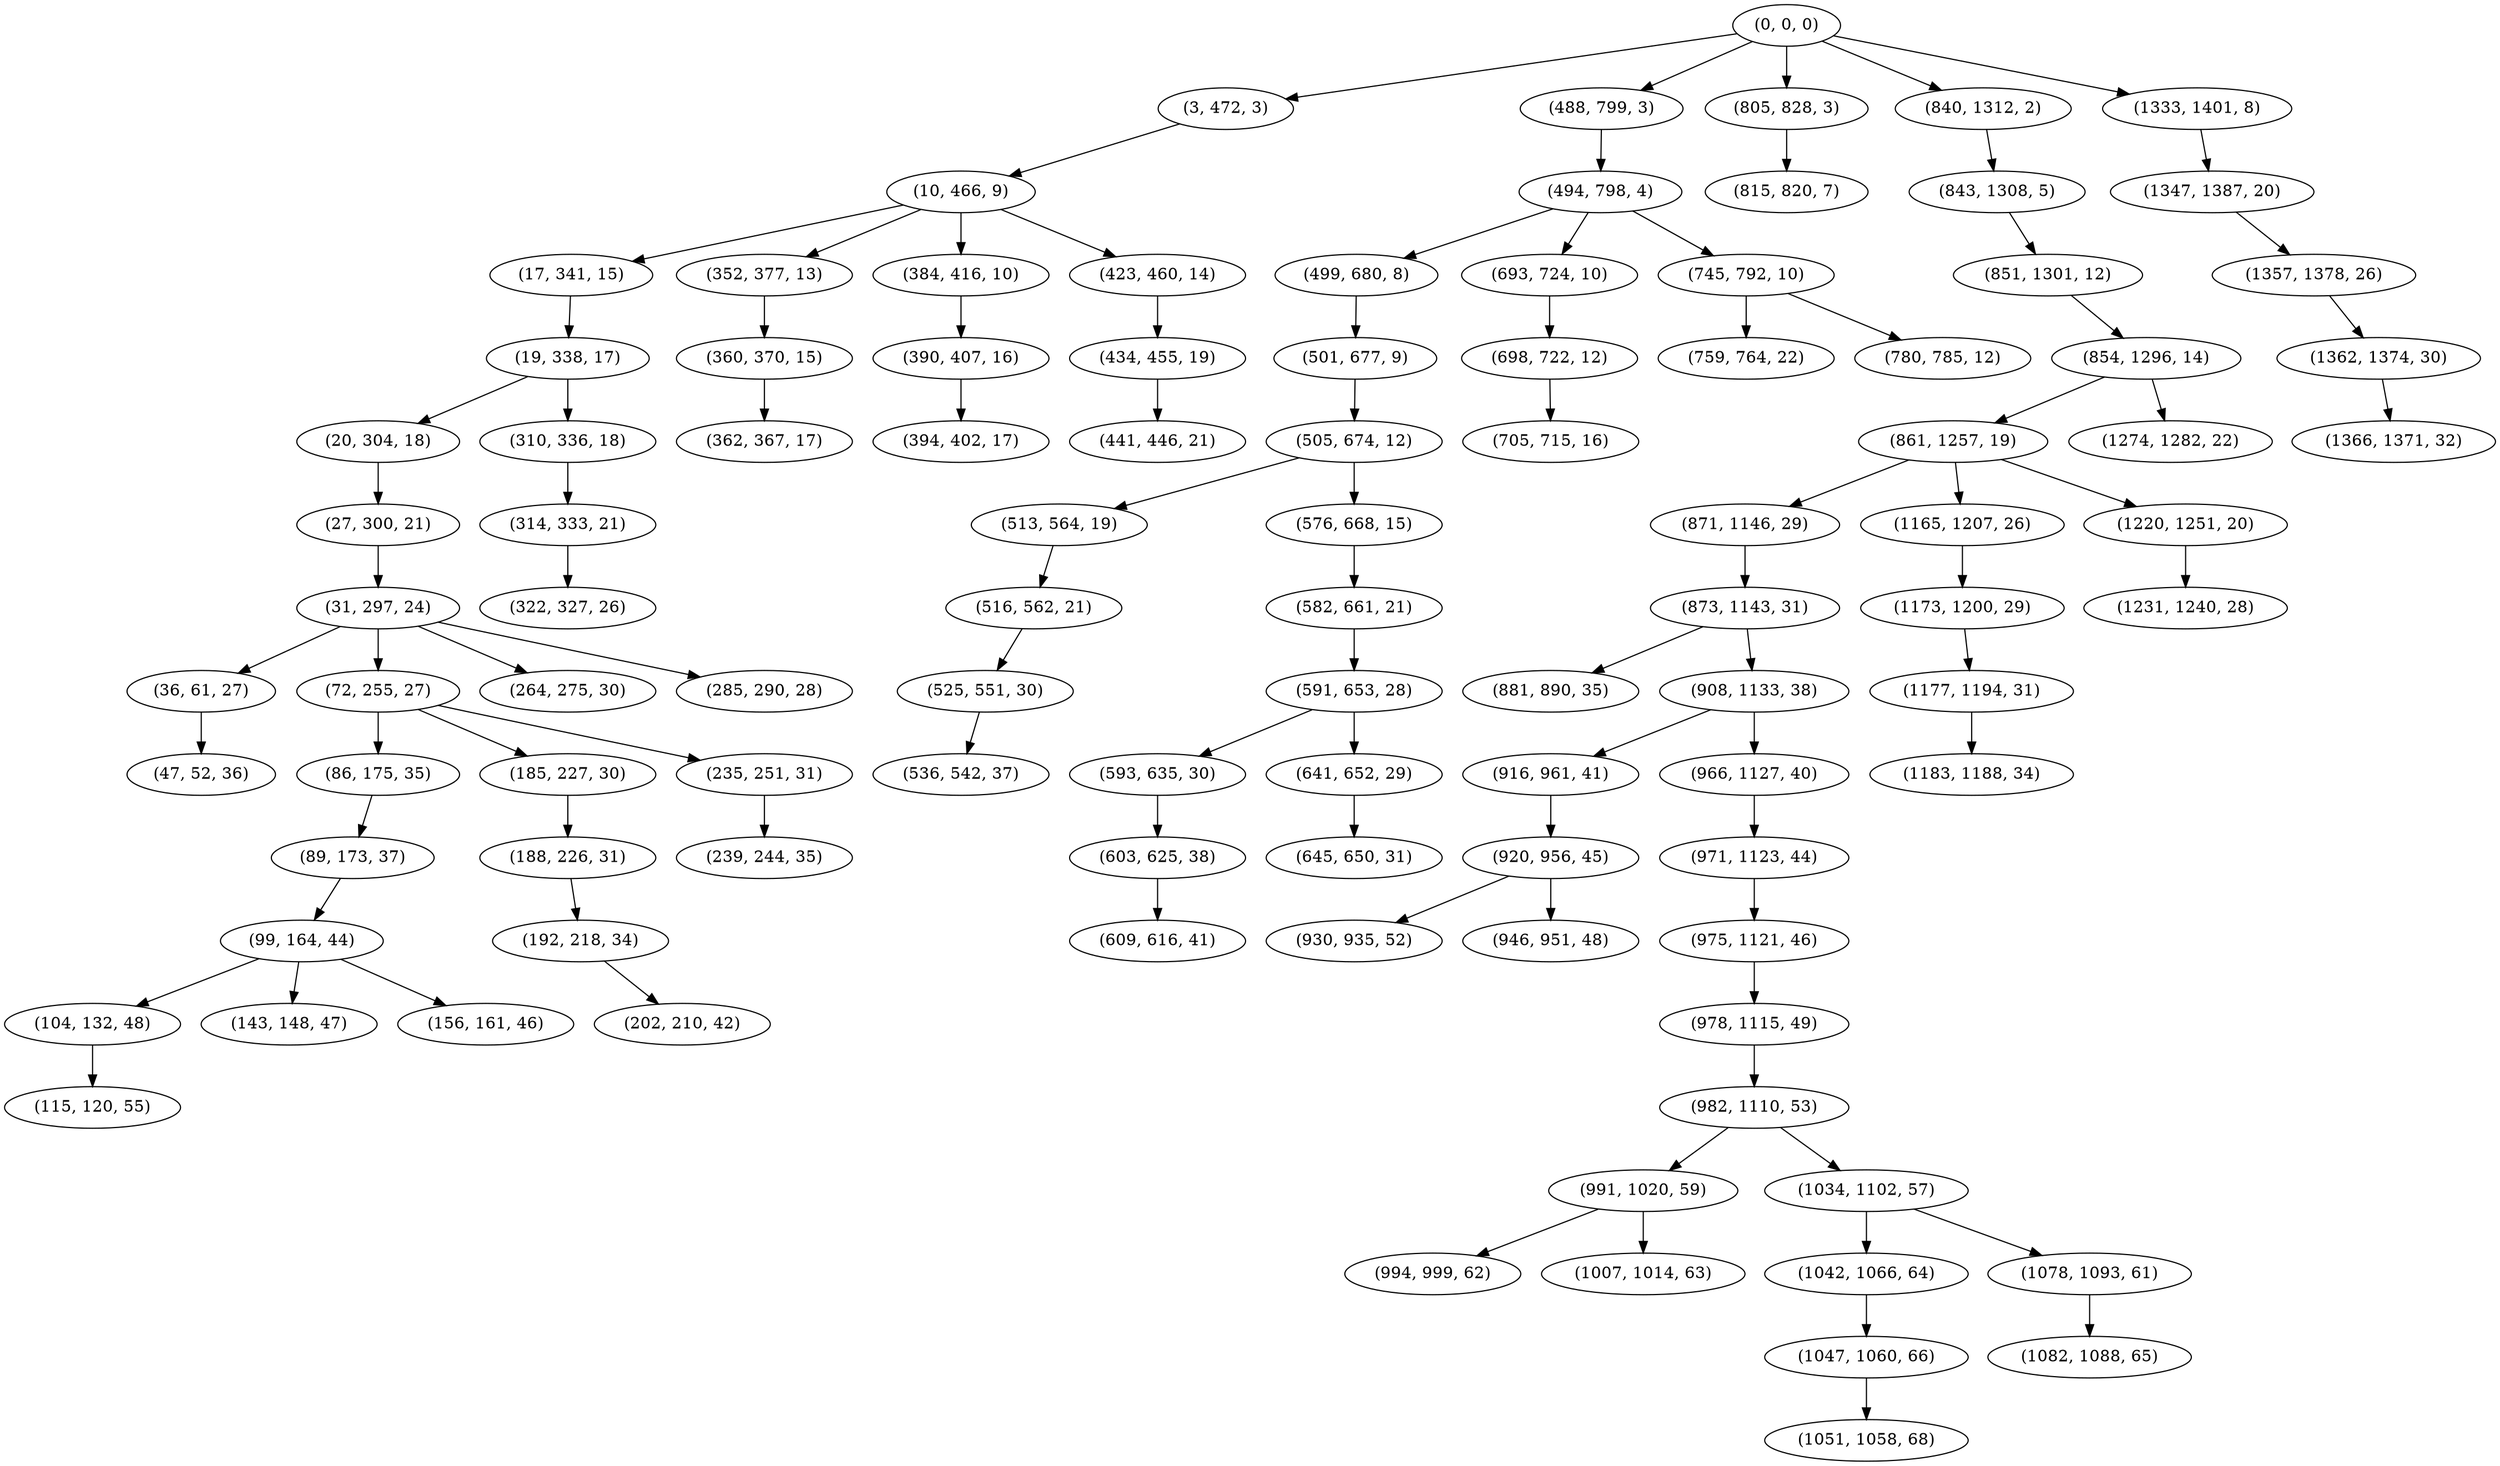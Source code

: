 digraph tree {
    "(0, 0, 0)";
    "(3, 472, 3)";
    "(10, 466, 9)";
    "(17, 341, 15)";
    "(19, 338, 17)";
    "(20, 304, 18)";
    "(27, 300, 21)";
    "(31, 297, 24)";
    "(36, 61, 27)";
    "(47, 52, 36)";
    "(72, 255, 27)";
    "(86, 175, 35)";
    "(89, 173, 37)";
    "(99, 164, 44)";
    "(104, 132, 48)";
    "(115, 120, 55)";
    "(143, 148, 47)";
    "(156, 161, 46)";
    "(185, 227, 30)";
    "(188, 226, 31)";
    "(192, 218, 34)";
    "(202, 210, 42)";
    "(235, 251, 31)";
    "(239, 244, 35)";
    "(264, 275, 30)";
    "(285, 290, 28)";
    "(310, 336, 18)";
    "(314, 333, 21)";
    "(322, 327, 26)";
    "(352, 377, 13)";
    "(360, 370, 15)";
    "(362, 367, 17)";
    "(384, 416, 10)";
    "(390, 407, 16)";
    "(394, 402, 17)";
    "(423, 460, 14)";
    "(434, 455, 19)";
    "(441, 446, 21)";
    "(488, 799, 3)";
    "(494, 798, 4)";
    "(499, 680, 8)";
    "(501, 677, 9)";
    "(505, 674, 12)";
    "(513, 564, 19)";
    "(516, 562, 21)";
    "(525, 551, 30)";
    "(536, 542, 37)";
    "(576, 668, 15)";
    "(582, 661, 21)";
    "(591, 653, 28)";
    "(593, 635, 30)";
    "(603, 625, 38)";
    "(609, 616, 41)";
    "(641, 652, 29)";
    "(645, 650, 31)";
    "(693, 724, 10)";
    "(698, 722, 12)";
    "(705, 715, 16)";
    "(745, 792, 10)";
    "(759, 764, 22)";
    "(780, 785, 12)";
    "(805, 828, 3)";
    "(815, 820, 7)";
    "(840, 1312, 2)";
    "(843, 1308, 5)";
    "(851, 1301, 12)";
    "(854, 1296, 14)";
    "(861, 1257, 19)";
    "(871, 1146, 29)";
    "(873, 1143, 31)";
    "(881, 890, 35)";
    "(908, 1133, 38)";
    "(916, 961, 41)";
    "(920, 956, 45)";
    "(930, 935, 52)";
    "(946, 951, 48)";
    "(966, 1127, 40)";
    "(971, 1123, 44)";
    "(975, 1121, 46)";
    "(978, 1115, 49)";
    "(982, 1110, 53)";
    "(991, 1020, 59)";
    "(994, 999, 62)";
    "(1007, 1014, 63)";
    "(1034, 1102, 57)";
    "(1042, 1066, 64)";
    "(1047, 1060, 66)";
    "(1051, 1058, 68)";
    "(1078, 1093, 61)";
    "(1082, 1088, 65)";
    "(1165, 1207, 26)";
    "(1173, 1200, 29)";
    "(1177, 1194, 31)";
    "(1183, 1188, 34)";
    "(1220, 1251, 20)";
    "(1231, 1240, 28)";
    "(1274, 1282, 22)";
    "(1333, 1401, 8)";
    "(1347, 1387, 20)";
    "(1357, 1378, 26)";
    "(1362, 1374, 30)";
    "(1366, 1371, 32)";
    "(0, 0, 0)" -> "(3, 472, 3)";
    "(0, 0, 0)" -> "(488, 799, 3)";
    "(0, 0, 0)" -> "(805, 828, 3)";
    "(0, 0, 0)" -> "(840, 1312, 2)";
    "(0, 0, 0)" -> "(1333, 1401, 8)";
    "(3, 472, 3)" -> "(10, 466, 9)";
    "(10, 466, 9)" -> "(17, 341, 15)";
    "(10, 466, 9)" -> "(352, 377, 13)";
    "(10, 466, 9)" -> "(384, 416, 10)";
    "(10, 466, 9)" -> "(423, 460, 14)";
    "(17, 341, 15)" -> "(19, 338, 17)";
    "(19, 338, 17)" -> "(20, 304, 18)";
    "(19, 338, 17)" -> "(310, 336, 18)";
    "(20, 304, 18)" -> "(27, 300, 21)";
    "(27, 300, 21)" -> "(31, 297, 24)";
    "(31, 297, 24)" -> "(36, 61, 27)";
    "(31, 297, 24)" -> "(72, 255, 27)";
    "(31, 297, 24)" -> "(264, 275, 30)";
    "(31, 297, 24)" -> "(285, 290, 28)";
    "(36, 61, 27)" -> "(47, 52, 36)";
    "(72, 255, 27)" -> "(86, 175, 35)";
    "(72, 255, 27)" -> "(185, 227, 30)";
    "(72, 255, 27)" -> "(235, 251, 31)";
    "(86, 175, 35)" -> "(89, 173, 37)";
    "(89, 173, 37)" -> "(99, 164, 44)";
    "(99, 164, 44)" -> "(104, 132, 48)";
    "(99, 164, 44)" -> "(143, 148, 47)";
    "(99, 164, 44)" -> "(156, 161, 46)";
    "(104, 132, 48)" -> "(115, 120, 55)";
    "(185, 227, 30)" -> "(188, 226, 31)";
    "(188, 226, 31)" -> "(192, 218, 34)";
    "(192, 218, 34)" -> "(202, 210, 42)";
    "(235, 251, 31)" -> "(239, 244, 35)";
    "(310, 336, 18)" -> "(314, 333, 21)";
    "(314, 333, 21)" -> "(322, 327, 26)";
    "(352, 377, 13)" -> "(360, 370, 15)";
    "(360, 370, 15)" -> "(362, 367, 17)";
    "(384, 416, 10)" -> "(390, 407, 16)";
    "(390, 407, 16)" -> "(394, 402, 17)";
    "(423, 460, 14)" -> "(434, 455, 19)";
    "(434, 455, 19)" -> "(441, 446, 21)";
    "(488, 799, 3)" -> "(494, 798, 4)";
    "(494, 798, 4)" -> "(499, 680, 8)";
    "(494, 798, 4)" -> "(693, 724, 10)";
    "(494, 798, 4)" -> "(745, 792, 10)";
    "(499, 680, 8)" -> "(501, 677, 9)";
    "(501, 677, 9)" -> "(505, 674, 12)";
    "(505, 674, 12)" -> "(513, 564, 19)";
    "(505, 674, 12)" -> "(576, 668, 15)";
    "(513, 564, 19)" -> "(516, 562, 21)";
    "(516, 562, 21)" -> "(525, 551, 30)";
    "(525, 551, 30)" -> "(536, 542, 37)";
    "(576, 668, 15)" -> "(582, 661, 21)";
    "(582, 661, 21)" -> "(591, 653, 28)";
    "(591, 653, 28)" -> "(593, 635, 30)";
    "(591, 653, 28)" -> "(641, 652, 29)";
    "(593, 635, 30)" -> "(603, 625, 38)";
    "(603, 625, 38)" -> "(609, 616, 41)";
    "(641, 652, 29)" -> "(645, 650, 31)";
    "(693, 724, 10)" -> "(698, 722, 12)";
    "(698, 722, 12)" -> "(705, 715, 16)";
    "(745, 792, 10)" -> "(759, 764, 22)";
    "(745, 792, 10)" -> "(780, 785, 12)";
    "(805, 828, 3)" -> "(815, 820, 7)";
    "(840, 1312, 2)" -> "(843, 1308, 5)";
    "(843, 1308, 5)" -> "(851, 1301, 12)";
    "(851, 1301, 12)" -> "(854, 1296, 14)";
    "(854, 1296, 14)" -> "(861, 1257, 19)";
    "(854, 1296, 14)" -> "(1274, 1282, 22)";
    "(861, 1257, 19)" -> "(871, 1146, 29)";
    "(861, 1257, 19)" -> "(1165, 1207, 26)";
    "(861, 1257, 19)" -> "(1220, 1251, 20)";
    "(871, 1146, 29)" -> "(873, 1143, 31)";
    "(873, 1143, 31)" -> "(881, 890, 35)";
    "(873, 1143, 31)" -> "(908, 1133, 38)";
    "(908, 1133, 38)" -> "(916, 961, 41)";
    "(908, 1133, 38)" -> "(966, 1127, 40)";
    "(916, 961, 41)" -> "(920, 956, 45)";
    "(920, 956, 45)" -> "(930, 935, 52)";
    "(920, 956, 45)" -> "(946, 951, 48)";
    "(966, 1127, 40)" -> "(971, 1123, 44)";
    "(971, 1123, 44)" -> "(975, 1121, 46)";
    "(975, 1121, 46)" -> "(978, 1115, 49)";
    "(978, 1115, 49)" -> "(982, 1110, 53)";
    "(982, 1110, 53)" -> "(991, 1020, 59)";
    "(982, 1110, 53)" -> "(1034, 1102, 57)";
    "(991, 1020, 59)" -> "(994, 999, 62)";
    "(991, 1020, 59)" -> "(1007, 1014, 63)";
    "(1034, 1102, 57)" -> "(1042, 1066, 64)";
    "(1034, 1102, 57)" -> "(1078, 1093, 61)";
    "(1042, 1066, 64)" -> "(1047, 1060, 66)";
    "(1047, 1060, 66)" -> "(1051, 1058, 68)";
    "(1078, 1093, 61)" -> "(1082, 1088, 65)";
    "(1165, 1207, 26)" -> "(1173, 1200, 29)";
    "(1173, 1200, 29)" -> "(1177, 1194, 31)";
    "(1177, 1194, 31)" -> "(1183, 1188, 34)";
    "(1220, 1251, 20)" -> "(1231, 1240, 28)";
    "(1333, 1401, 8)" -> "(1347, 1387, 20)";
    "(1347, 1387, 20)" -> "(1357, 1378, 26)";
    "(1357, 1378, 26)" -> "(1362, 1374, 30)";
    "(1362, 1374, 30)" -> "(1366, 1371, 32)";
}
